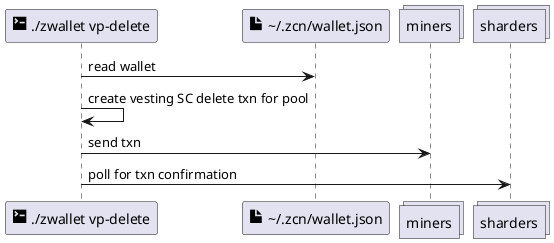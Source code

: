 @startuml
participant "<size:20><&terminal></size> ./zwallet vp-delete" as cli
participant "<size:20><&file></size> \~/.zcn/wallet.json" as wallet
collections miners
collections sharders

cli -> wallet: read wallet
cli -> cli: create vesting SC delete txn for pool
cli -> miners: send txn
cli -> sharders: poll for txn confirmation

@enduml